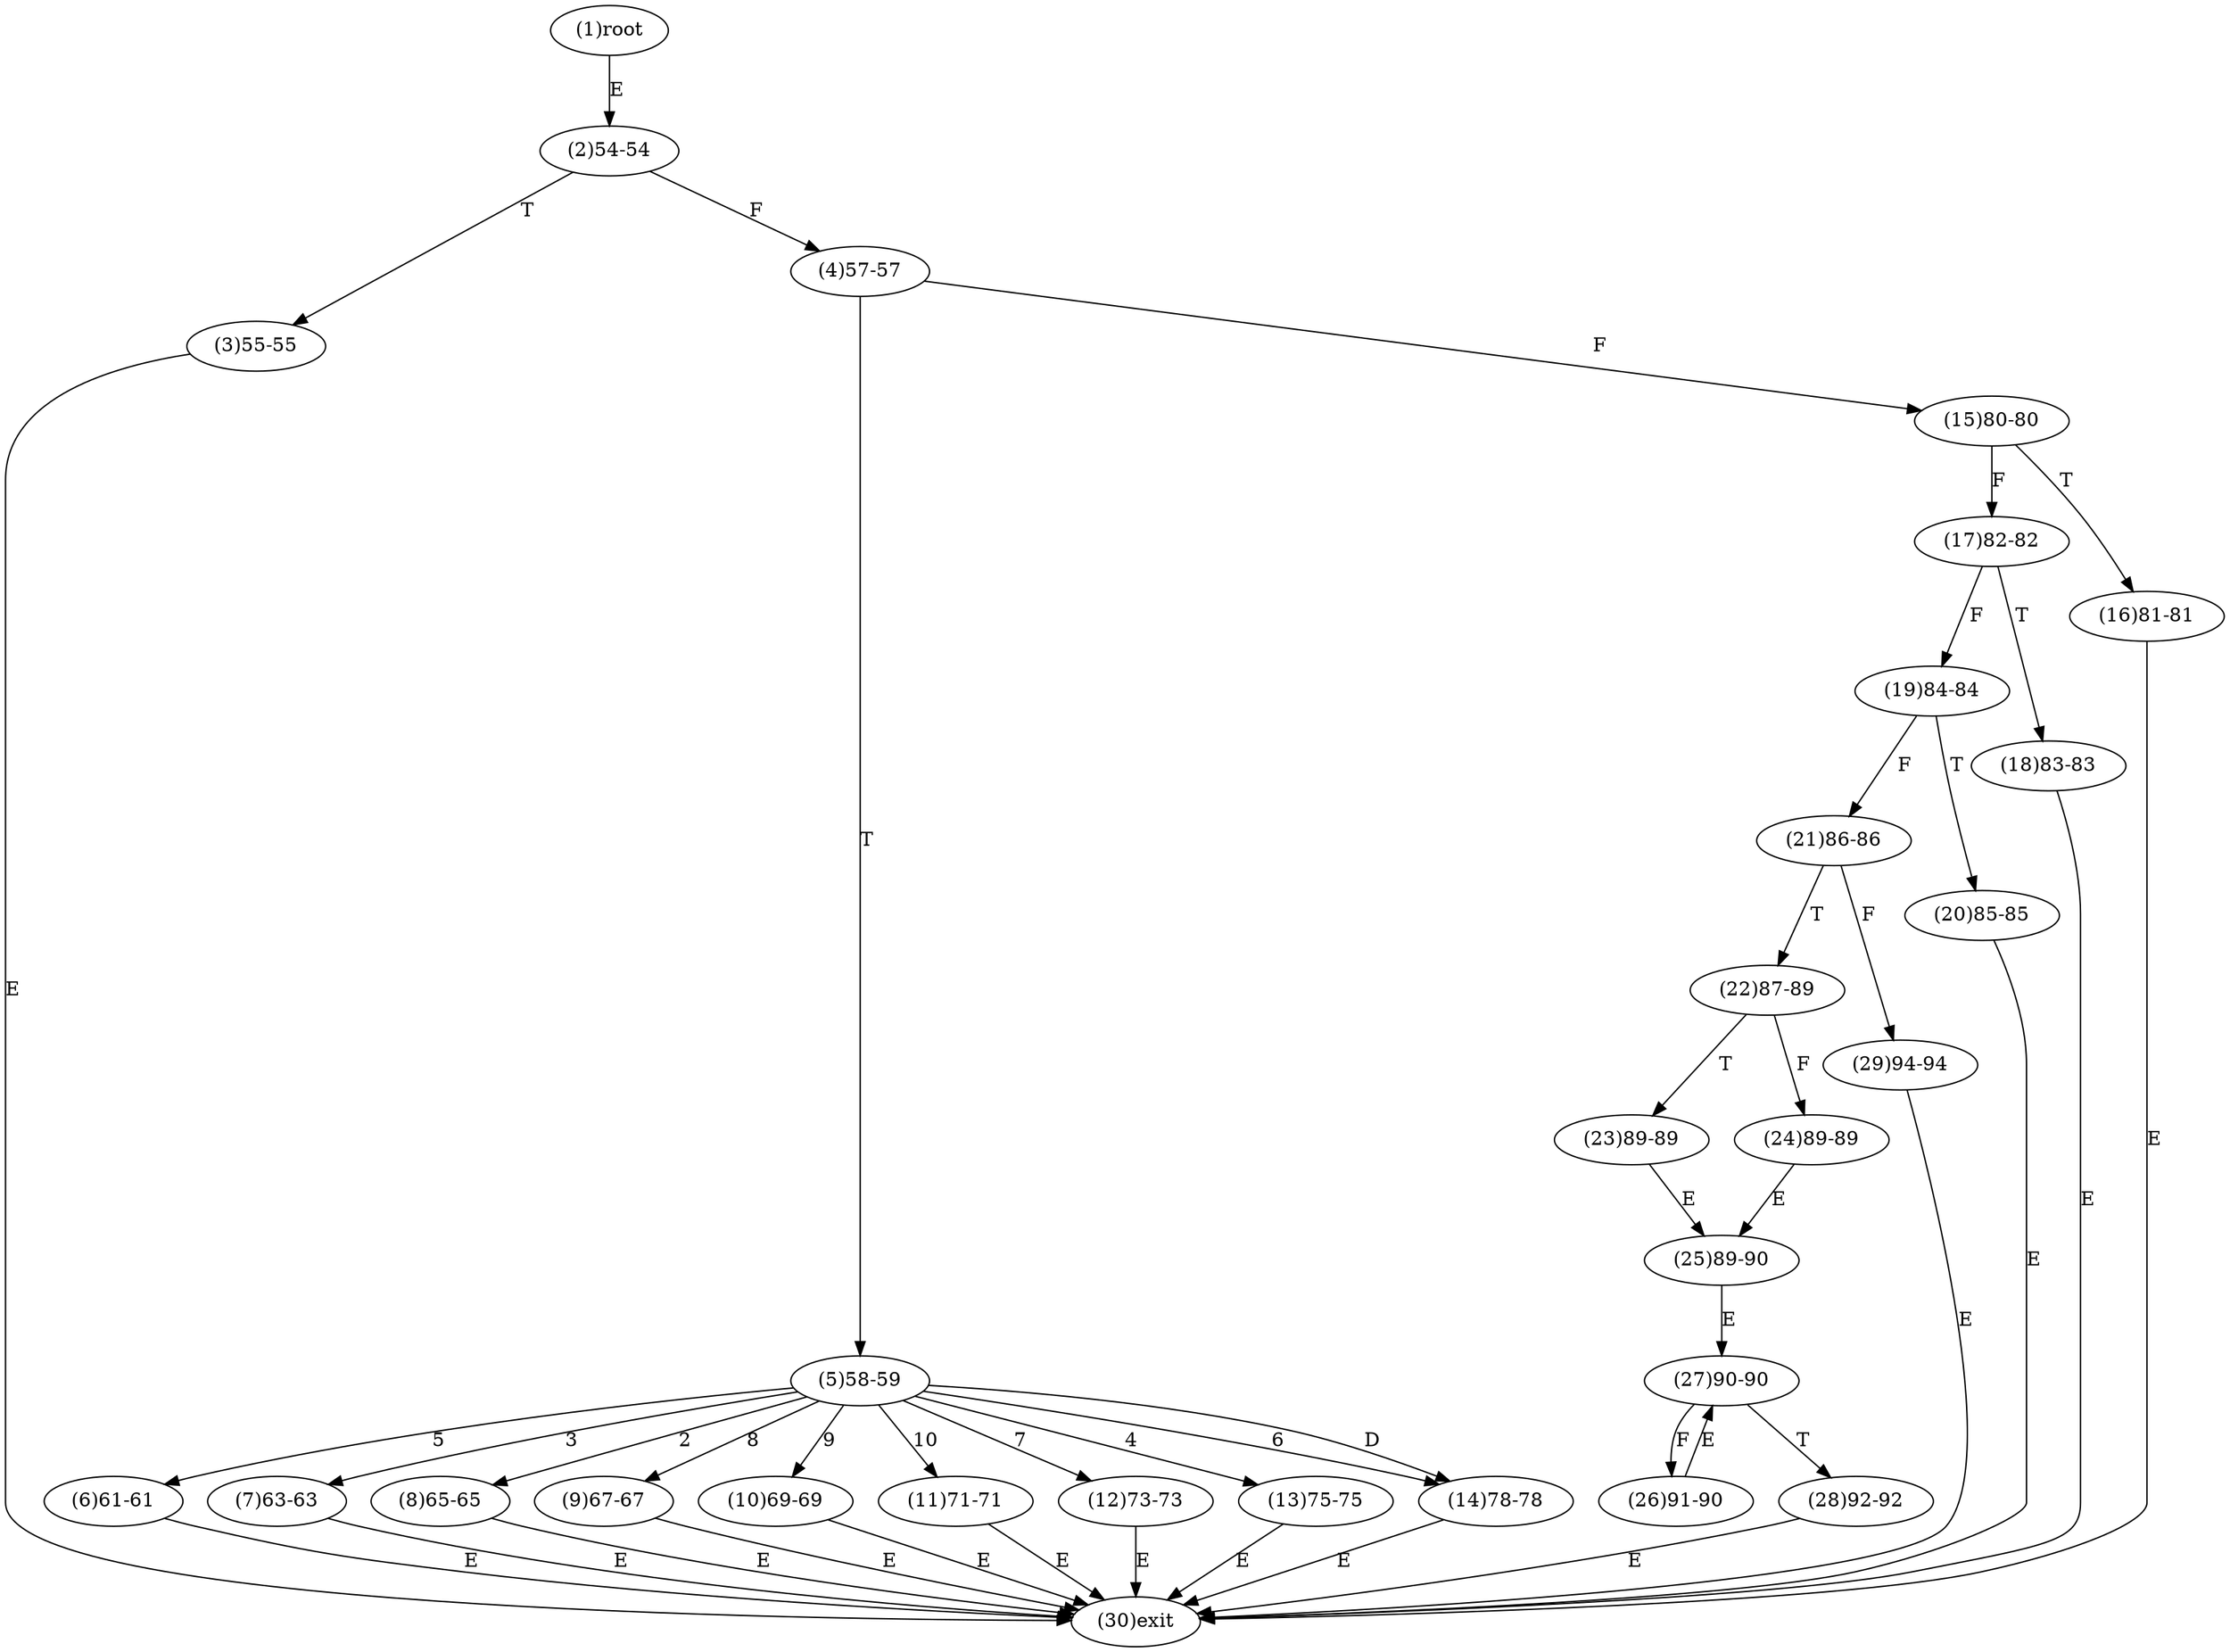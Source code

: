 digraph "" { 
1[ label="(1)root"];
2[ label="(2)54-54"];
3[ label="(3)55-55"];
4[ label="(4)57-57"];
5[ label="(5)58-59"];
6[ label="(6)61-61"];
7[ label="(7)63-63"];
8[ label="(8)65-65"];
9[ label="(9)67-67"];
10[ label="(10)69-69"];
11[ label="(11)71-71"];
12[ label="(12)73-73"];
13[ label="(13)75-75"];
14[ label="(14)78-78"];
15[ label="(15)80-80"];
17[ label="(17)82-82"];
16[ label="(16)81-81"];
19[ label="(19)84-84"];
18[ label="(18)83-83"];
21[ label="(21)86-86"];
20[ label="(20)85-85"];
23[ label="(23)89-89"];
22[ label="(22)87-89"];
25[ label="(25)89-90"];
24[ label="(24)89-89"];
27[ label="(27)90-90"];
26[ label="(26)91-90"];
29[ label="(29)94-94"];
28[ label="(28)92-92"];
30[ label="(30)exit"];
1->2[ label="E"];
2->4[ label="F"];
2->3[ label="T"];
3->30[ label="E"];
4->15[ label="F"];
4->5[ label="T"];
5->8[ label="2"];
5->7[ label="3"];
5->13[ label="4"];
5->6[ label="5"];
5->14[ label="6"];
5->12[ label="7"];
5->9[ label="8"];
5->10[ label="9"];
5->11[ label="10"];
5->14[ label="D"];
6->30[ label="E"];
7->30[ label="E"];
8->30[ label="E"];
9->30[ label="E"];
10->30[ label="E"];
11->30[ label="E"];
12->30[ label="E"];
13->30[ label="E"];
14->30[ label="E"];
15->17[ label="F"];
15->16[ label="T"];
16->30[ label="E"];
17->19[ label="F"];
17->18[ label="T"];
18->30[ label="E"];
19->21[ label="F"];
19->20[ label="T"];
20->30[ label="E"];
21->29[ label="F"];
21->22[ label="T"];
22->24[ label="F"];
22->23[ label="T"];
23->25[ label="E"];
24->25[ label="E"];
25->27[ label="E"];
26->27[ label="E"];
27->26[ label="F"];
27->28[ label="T"];
28->30[ label="E"];
29->30[ label="E"];
}